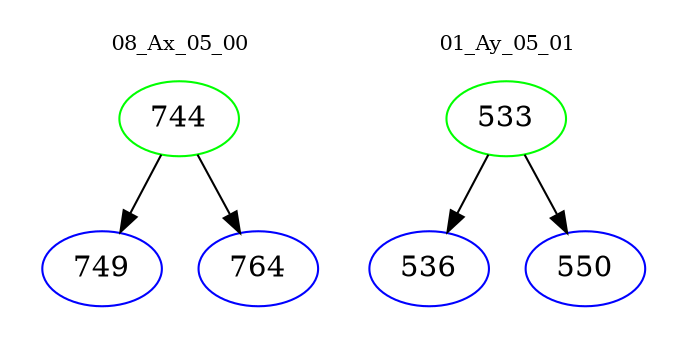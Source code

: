 digraph{
subgraph cluster_0 {
color = white
label = "08_Ax_05_00";
fontsize=10;
T0_744 [label="744", color="green"]
T0_744 -> T0_749 [color="black"]
T0_749 [label="749", color="blue"]
T0_744 -> T0_764 [color="black"]
T0_764 [label="764", color="blue"]
}
subgraph cluster_1 {
color = white
label = "01_Ay_05_01";
fontsize=10;
T1_533 [label="533", color="green"]
T1_533 -> T1_536 [color="black"]
T1_536 [label="536", color="blue"]
T1_533 -> T1_550 [color="black"]
T1_550 [label="550", color="blue"]
}
}
